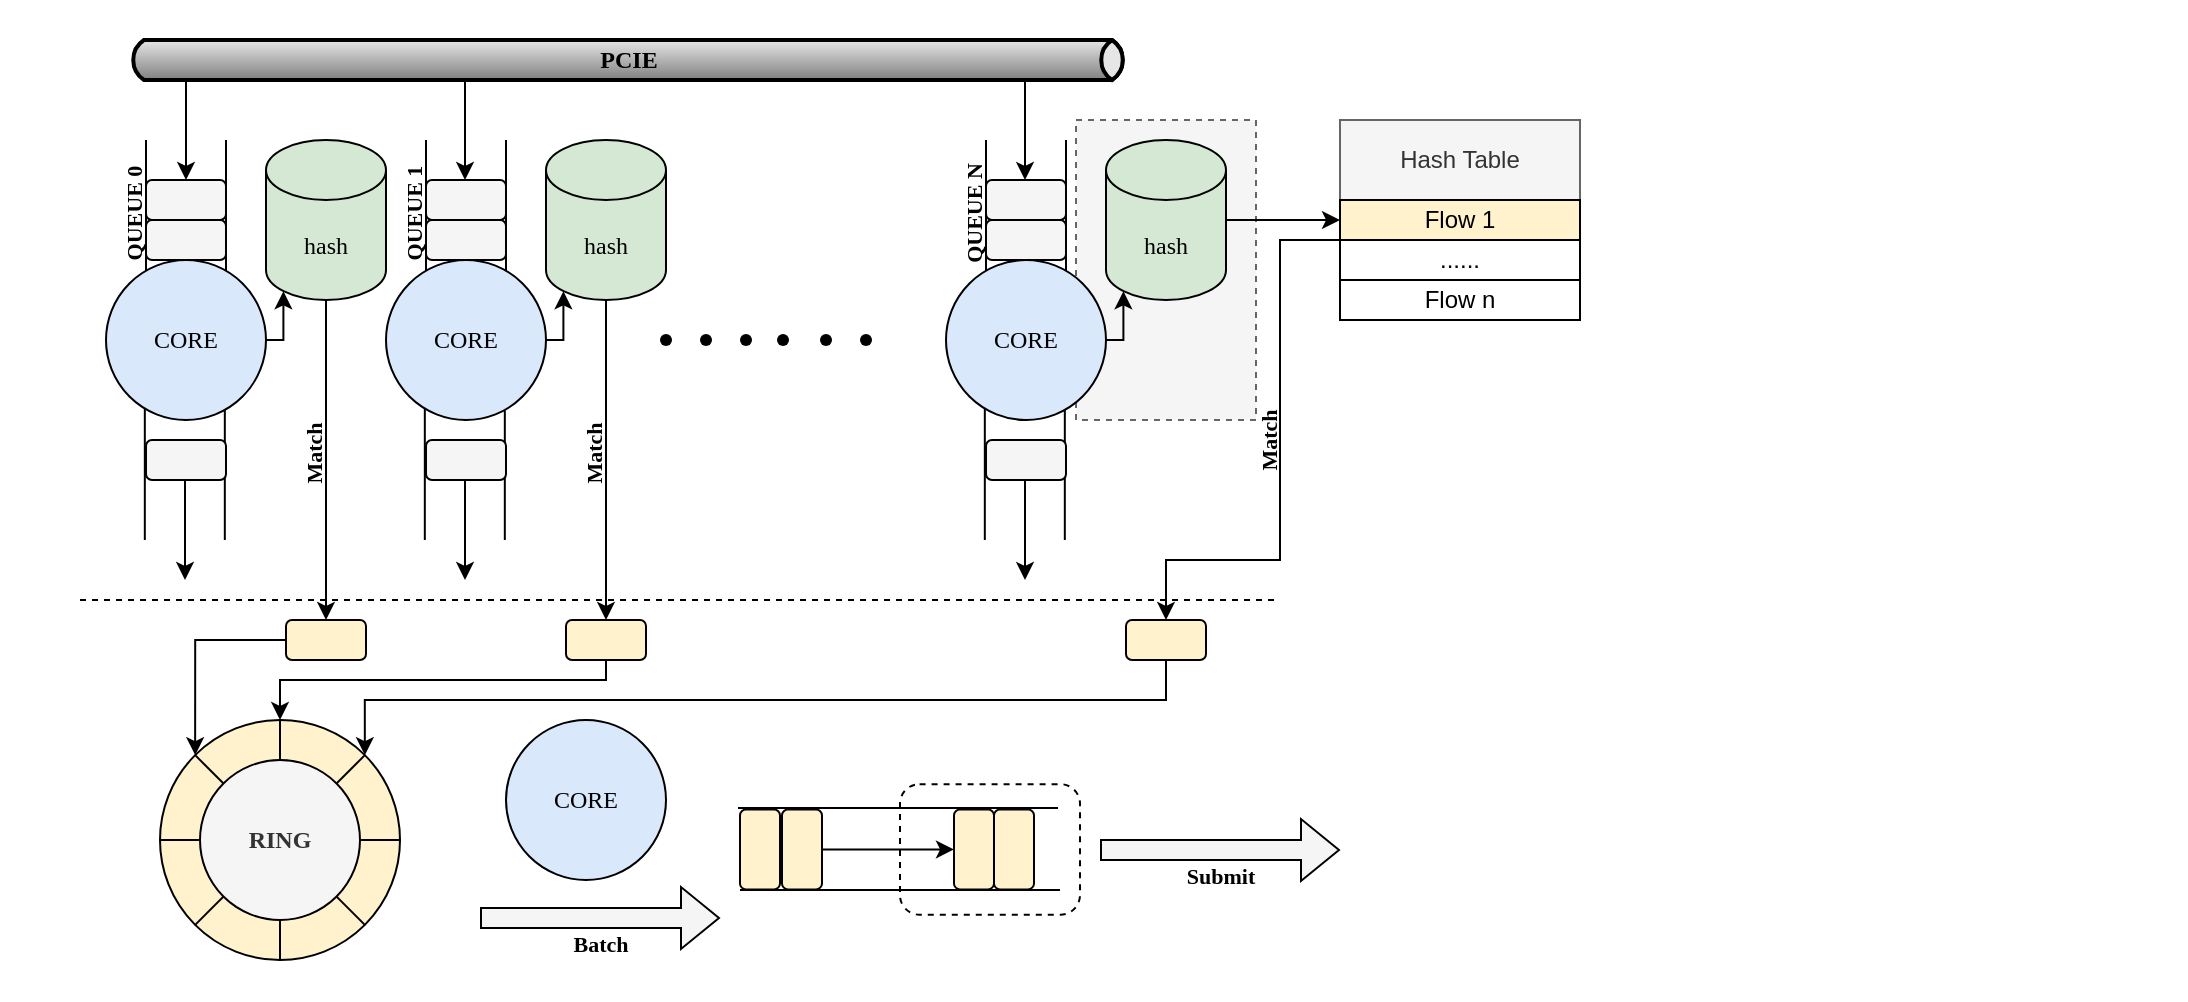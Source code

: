 <mxfile version="25.0.3">
  <diagram name="第 1 页" id="BEPfm012HWBrJYS6_Jwx">
    <mxGraphModel dx="2040" dy="776" grid="1" gridSize="10" guides="1" tooltips="1" connect="1" arrows="1" fold="1" page="1" pageScale="1" pageWidth="827" pageHeight="1169" math="0" shadow="0">
      <root>
        <mxCell id="0" />
        <mxCell id="1" parent="0" />
        <mxCell id="N_4I8nsSTLlN8Ah7Skwj-37" value="" style="group;fontFamily=Times New Roman;" parent="1" vertex="1" connectable="0">
          <mxGeometry x="-360" y="160" width="1093" height="500" as="geometry" />
        </mxCell>
        <mxCell id="A0dzTfghXdayMWGV7KRl-42" style="edgeStyle=orthogonalEdgeStyle;rounded=0;orthogonalLoop=1;jettySize=auto;html=1;exitX=1;exitY=0.5;exitDx=0;exitDy=0;" edge="1" parent="N_4I8nsSTLlN8Ah7Skwj-37" source="A0dzTfghXdayMWGV7KRl-41">
          <mxGeometry relative="1" as="geometry">
            <mxPoint x="540" y="425" as="targetPoint" />
          </mxGeometry>
        </mxCell>
        <mxCell id="A0dzTfghXdayMWGV7KRl-41" value="" style="rounded=1;whiteSpace=wrap;html=1;dashed=1;" vertex="1" parent="N_4I8nsSTLlN8Ah7Skwj-37">
          <mxGeometry x="450" y="392.07" width="90" height="65.29" as="geometry" />
        </mxCell>
        <mxCell id="A0dzTfghXdayMWGV7KRl-10" value="" style="rounded=0;whiteSpace=wrap;html=1;fillColor=#f5f5f5;strokeColor=#666666;fontColor=#333333;dashed=1;" vertex="1" parent="N_4I8nsSTLlN8Ah7Skwj-37">
          <mxGeometry x="538" y="60" width="90" height="150" as="geometry" />
        </mxCell>
        <mxCell id="gLAG2rnR0S7_-1BWrFD4-77" value="Match" style="edgeStyle=orthogonalEdgeStyle;rounded=0;orthogonalLoop=1;jettySize=auto;html=1;exitX=0.5;exitY=1;exitDx=0;exitDy=0;exitPerimeter=0;entryX=0.5;entryY=0;entryDx=0;entryDy=0;labelBackgroundColor=none;fontStyle=1;horizontal=0;verticalAlign=bottom;fontFamily=Times New Roman;" parent="N_4I8nsSTLlN8Ah7Skwj-37" source="gLAG2rnR0S7_-1BWrFD4-24" target="gLAG2rnR0S7_-1BWrFD4-75" edge="1">
          <mxGeometry relative="1" as="geometry" />
        </mxCell>
        <mxCell id="gLAG2rnR0S7_-1BWrFD4-24" value="hash" style="shape=cylinder3;whiteSpace=wrap;html=1;boundedLbl=1;backgroundOutline=1;size=15;fillColor=#d5e8d4;strokeColor=#000000;labelBackgroundColor=none;fontFamily=Times New Roman;" parent="N_4I8nsSTLlN8Ah7Skwj-37" vertex="1">
          <mxGeometry x="133" y="70" width="60" height="80" as="geometry" />
        </mxCell>
        <mxCell id="gLAG2rnR0S7_-1BWrFD4-42" value="QUEUE 0" style="endArrow=none;html=1;rounded=0;horizontal=0;verticalAlign=bottom;fontStyle=1;labelBackgroundColor=none;strokeColor=#000000;fontFamily=Times New Roman;" parent="N_4I8nsSTLlN8Ah7Skwj-37" edge="1">
          <mxGeometry width="50" height="50" relative="1" as="geometry">
            <mxPoint x="73" y="150" as="sourcePoint" />
            <mxPoint x="73" y="70" as="targetPoint" />
          </mxGeometry>
        </mxCell>
        <mxCell id="gLAG2rnR0S7_-1BWrFD4-43" value="" style="endArrow=none;html=1;rounded=0;labelBackgroundColor=none;strokeColor=#000000;fontFamily=Times New Roman;" parent="N_4I8nsSTLlN8Ah7Skwj-37" edge="1">
          <mxGeometry width="50" height="50" relative="1" as="geometry">
            <mxPoint x="113" y="150" as="sourcePoint" />
            <mxPoint x="113" y="70" as="targetPoint" />
          </mxGeometry>
        </mxCell>
        <mxCell id="gLAG2rnR0S7_-1BWrFD4-44" value="" style="endArrow=none;html=1;rounded=0;labelBackgroundColor=none;strokeColor=#000000;fontFamily=Times New Roman;" parent="N_4I8nsSTLlN8Ah7Skwj-37" edge="1">
          <mxGeometry width="50" height="50" relative="1" as="geometry">
            <mxPoint x="72.41" y="270" as="sourcePoint" />
            <mxPoint x="72.41" y="190" as="targetPoint" />
          </mxGeometry>
        </mxCell>
        <mxCell id="gLAG2rnR0S7_-1BWrFD4-45" value="" style="endArrow=none;html=1;rounded=0;labelBackgroundColor=none;strokeColor=#000000;fontFamily=Times New Roman;" parent="N_4I8nsSTLlN8Ah7Skwj-37" edge="1">
          <mxGeometry width="50" height="50" relative="1" as="geometry">
            <mxPoint x="112.41" y="270" as="sourcePoint" />
            <mxPoint x="112.41" y="190" as="targetPoint" />
          </mxGeometry>
        </mxCell>
        <mxCell id="gLAG2rnR0S7_-1BWrFD4-46" value="CORE" style="ellipse;whiteSpace=wrap;html=1;aspect=fixed;fillColor=#dae8fc;strokeColor=#000000;labelBackgroundColor=none;fontFamily=Times New Roman;" parent="N_4I8nsSTLlN8Ah7Skwj-37" vertex="1">
          <mxGeometry x="53" y="130" width="80" height="80" as="geometry" />
        </mxCell>
        <mxCell id="gLAG2rnR0S7_-1BWrFD4-47" value="" style="rounded=1;whiteSpace=wrap;html=1;fillColor=#f5f5f5;fontColor=#333333;strokeColor=#000000;labelBackgroundColor=none;fontFamily=Times New Roman;" parent="N_4I8nsSTLlN8Ah7Skwj-37" vertex="1">
          <mxGeometry x="73" y="220" width="40" height="20" as="geometry" />
        </mxCell>
        <mxCell id="gLAG2rnR0S7_-1BWrFD4-48" value="" style="rounded=1;whiteSpace=wrap;html=1;fillColor=#f5f5f5;fontColor=#333333;strokeColor=#000000;labelBackgroundColor=none;fontFamily=Times New Roman;" parent="N_4I8nsSTLlN8Ah7Skwj-37" vertex="1">
          <mxGeometry x="73" y="110" width="40" height="20" as="geometry" />
        </mxCell>
        <mxCell id="gLAG2rnR0S7_-1BWrFD4-49" value="" style="rounded=1;whiteSpace=wrap;html=1;fillColor=#f5f5f5;fontColor=#333333;strokeColor=#000000;labelBackgroundColor=none;fontFamily=Times New Roman;" parent="N_4I8nsSTLlN8Ah7Skwj-37" vertex="1">
          <mxGeometry x="73" y="90" width="40" height="20" as="geometry" />
        </mxCell>
        <mxCell id="gLAG2rnR0S7_-1BWrFD4-50" style="edgeStyle=orthogonalEdgeStyle;rounded=0;orthogonalLoop=1;jettySize=auto;html=1;exitX=1;exitY=0.5;exitDx=0;exitDy=0;entryX=0.145;entryY=1;entryDx=0;entryDy=-4.35;entryPerimeter=0;labelBackgroundColor=none;strokeColor=#000000;fontFamily=Times New Roman;" parent="N_4I8nsSTLlN8Ah7Skwj-37" source="gLAG2rnR0S7_-1BWrFD4-46" target="gLAG2rnR0S7_-1BWrFD4-24" edge="1">
          <mxGeometry relative="1" as="geometry" />
        </mxCell>
        <mxCell id="gLAG2rnR0S7_-1BWrFD4-51" value="" style="ellipse;whiteSpace=wrap;html=1;aspect=fixed;fillColor=#fff2cc;strokeColor=default;labelBackgroundColor=none;fontFamily=Times New Roman;" parent="N_4I8nsSTLlN8Ah7Skwj-37" vertex="1">
          <mxGeometry x="80" y="360" width="120" height="120" as="geometry" />
        </mxCell>
        <mxCell id="gLAG2rnR0S7_-1BWrFD4-52" value="" style="endArrow=none;html=1;rounded=0;exitX=0;exitY=0;exitDx=0;exitDy=0;entryX=1;entryY=1;entryDx=0;entryDy=0;labelBackgroundColor=none;strokeColor=default;fontFamily=Times New Roman;" parent="N_4I8nsSTLlN8Ah7Skwj-37" source="gLAG2rnR0S7_-1BWrFD4-51" target="gLAG2rnR0S7_-1BWrFD4-51" edge="1">
          <mxGeometry width="50" height="50" relative="1" as="geometry">
            <mxPoint x="241.5" y="250" as="sourcePoint" />
            <mxPoint x="291.5" y="200" as="targetPoint" />
          </mxGeometry>
        </mxCell>
        <mxCell id="gLAG2rnR0S7_-1BWrFD4-53" value="" style="endArrow=none;html=1;rounded=0;exitX=0;exitY=0.5;exitDx=0;exitDy=0;entryX=1;entryY=0.5;entryDx=0;entryDy=0;labelBackgroundColor=none;strokeColor=default;fontFamily=Times New Roman;" parent="N_4I8nsSTLlN8Ah7Skwj-37" source="gLAG2rnR0S7_-1BWrFD4-51" target="gLAG2rnR0S7_-1BWrFD4-51" edge="1">
          <mxGeometry width="50" height="50" relative="1" as="geometry">
            <mxPoint x="251.5" y="260" as="sourcePoint" />
            <mxPoint x="301.5" y="210" as="targetPoint" />
          </mxGeometry>
        </mxCell>
        <mxCell id="gLAG2rnR0S7_-1BWrFD4-54" value="" style="endArrow=none;html=1;rounded=0;exitX=0.5;exitY=0;exitDx=0;exitDy=0;entryX=0.5;entryY=1;entryDx=0;entryDy=0;labelBackgroundColor=none;strokeColor=default;fontFamily=Times New Roman;" parent="N_4I8nsSTLlN8Ah7Skwj-37" source="gLAG2rnR0S7_-1BWrFD4-51" target="gLAG2rnR0S7_-1BWrFD4-51" edge="1">
          <mxGeometry width="50" height="50" relative="1" as="geometry">
            <mxPoint x="251.5" y="260" as="sourcePoint" />
            <mxPoint x="301.5" y="210" as="targetPoint" />
          </mxGeometry>
        </mxCell>
        <mxCell id="gLAG2rnR0S7_-1BWrFD4-55" value="" style="endArrow=none;html=1;rounded=0;exitX=1;exitY=0;exitDx=0;exitDy=0;entryX=0;entryY=1;entryDx=0;entryDy=0;labelBackgroundColor=none;strokeColor=default;fontFamily=Times New Roman;" parent="N_4I8nsSTLlN8Ah7Skwj-37" source="gLAG2rnR0S7_-1BWrFD4-51" target="gLAG2rnR0S7_-1BWrFD4-51" edge="1">
          <mxGeometry width="50" height="50" relative="1" as="geometry">
            <mxPoint x="261.5" y="270" as="sourcePoint" />
            <mxPoint x="311.5" y="220" as="targetPoint" />
          </mxGeometry>
        </mxCell>
        <mxCell id="gLAG2rnR0S7_-1BWrFD4-56" value="RING" style="ellipse;whiteSpace=wrap;html=1;aspect=fixed;fillColor=#f5f5f5;fontColor=#333333;strokeColor=default;labelBackgroundColor=none;fontStyle=1;fontFamily=Times New Roman;" parent="N_4I8nsSTLlN8Ah7Skwj-37" vertex="1">
          <mxGeometry x="100" y="380" width="80" height="80" as="geometry" />
        </mxCell>
        <mxCell id="A0dzTfghXdayMWGV7KRl-34" style="edgeStyle=orthogonalEdgeStyle;rounded=0;orthogonalLoop=1;jettySize=auto;html=1;exitX=0;exitY=0.5;exitDx=0;exitDy=0;entryX=0;entryY=0;entryDx=0;entryDy=0;" edge="1" parent="N_4I8nsSTLlN8Ah7Skwj-37" source="gLAG2rnR0S7_-1BWrFD4-75" target="gLAG2rnR0S7_-1BWrFD4-51">
          <mxGeometry relative="1" as="geometry" />
        </mxCell>
        <mxCell id="gLAG2rnR0S7_-1BWrFD4-75" value="" style="rounded=1;whiteSpace=wrap;html=1;fillColor=#fff2cc;strokeColor=default;labelBackgroundColor=none;verticalAlign=top;labelPosition=center;verticalLabelPosition=bottom;align=center;fontFamily=Times New Roman;" parent="N_4I8nsSTLlN8Ah7Skwj-37" vertex="1">
          <mxGeometry x="143" y="310" width="40" height="20" as="geometry" />
        </mxCell>
        <mxCell id="gLAG2rnR0S7_-1BWrFD4-139" style="edgeStyle=orthogonalEdgeStyle;rounded=0;orthogonalLoop=1;jettySize=auto;html=1;exitX=0.5;exitY=1;exitDx=0;exitDy=0;exitPerimeter=0;labelBackgroundColor=none;fontFamily=Times New Roman;" parent="N_4I8nsSTLlN8Ah7Skwj-37" edge="1">
          <mxGeometry relative="1" as="geometry">
            <mxPoint x="450" y="359.71" as="targetPoint" />
            <mxPoint x="450" y="359.71" as="sourcePoint" />
          </mxGeometry>
        </mxCell>
        <mxCell id="gLAG2rnR0S7_-1BWrFD4-78" value="hash" style="shape=cylinder3;whiteSpace=wrap;html=1;boundedLbl=1;backgroundOutline=1;size=15;fillColor=#d5e8d4;strokeColor=#000000;labelBackgroundColor=none;fontFamily=Times New Roman;" parent="N_4I8nsSTLlN8Ah7Skwj-37" vertex="1">
          <mxGeometry x="273" y="70" width="60" height="80" as="geometry" />
        </mxCell>
        <mxCell id="gLAG2rnR0S7_-1BWrFD4-79" value="&lt;span style=&quot;color: rgb(0, 0, 0); font-size: 11px; font-variant-ligatures: normal; font-variant-caps: normal; letter-spacing: normal; orphans: 2; text-align: center; text-indent: 0px; text-transform: none; widows: 2; word-spacing: 0px; -webkit-text-stroke-width: 0px; white-space: nowrap; text-decoration-thickness: initial; text-decoration-style: initial; text-decoration-color: initial; float: none; display: inline !important;&quot;&gt;QUEUE 1&lt;/span&gt;" style="endArrow=none;html=1;rounded=0;horizontal=0;labelBackgroundColor=none;fontStyle=1;verticalAlign=bottom;strokeColor=#000000;fontFamily=Times New Roman;" parent="N_4I8nsSTLlN8Ah7Skwj-37" edge="1">
          <mxGeometry width="50" height="50" relative="1" as="geometry">
            <mxPoint x="213" y="150" as="sourcePoint" />
            <mxPoint x="213" y="70" as="targetPoint" />
          </mxGeometry>
        </mxCell>
        <mxCell id="gLAG2rnR0S7_-1BWrFD4-80" value="" style="endArrow=none;html=1;rounded=0;labelBackgroundColor=none;strokeColor=#000000;fontFamily=Times New Roman;" parent="N_4I8nsSTLlN8Ah7Skwj-37" edge="1">
          <mxGeometry width="50" height="50" relative="1" as="geometry">
            <mxPoint x="253" y="150" as="sourcePoint" />
            <mxPoint x="253" y="70" as="targetPoint" />
          </mxGeometry>
        </mxCell>
        <mxCell id="gLAG2rnR0S7_-1BWrFD4-81" value="" style="endArrow=none;html=1;rounded=0;labelBackgroundColor=none;strokeColor=#000000;fontFamily=Times New Roman;" parent="N_4I8nsSTLlN8Ah7Skwj-37" edge="1">
          <mxGeometry width="50" height="50" relative="1" as="geometry">
            <mxPoint x="212.41" y="270" as="sourcePoint" />
            <mxPoint x="212.41" y="190" as="targetPoint" />
          </mxGeometry>
        </mxCell>
        <mxCell id="gLAG2rnR0S7_-1BWrFD4-82" value="" style="endArrow=none;html=1;rounded=0;labelBackgroundColor=none;strokeColor=#000000;fontFamily=Times New Roman;" parent="N_4I8nsSTLlN8Ah7Skwj-37" edge="1">
          <mxGeometry width="50" height="50" relative="1" as="geometry">
            <mxPoint x="252.41" y="270" as="sourcePoint" />
            <mxPoint x="252.41" y="190" as="targetPoint" />
          </mxGeometry>
        </mxCell>
        <mxCell id="gLAG2rnR0S7_-1BWrFD4-83" value="CORE" style="ellipse;whiteSpace=wrap;html=1;aspect=fixed;fillColor=#dae8fc;strokeColor=#000000;labelBackgroundColor=none;fontFamily=Times New Roman;" parent="N_4I8nsSTLlN8Ah7Skwj-37" vertex="1">
          <mxGeometry x="193" y="130" width="80" height="80" as="geometry" />
        </mxCell>
        <mxCell id="gLAG2rnR0S7_-1BWrFD4-84" value="" style="rounded=1;whiteSpace=wrap;html=1;fillColor=#f5f5f5;fontColor=#333333;strokeColor=#000000;labelBackgroundColor=none;fontFamily=Times New Roman;" parent="N_4I8nsSTLlN8Ah7Skwj-37" vertex="1">
          <mxGeometry x="213" y="220" width="40" height="20" as="geometry" />
        </mxCell>
        <mxCell id="gLAG2rnR0S7_-1BWrFD4-85" value="" style="rounded=1;whiteSpace=wrap;html=1;fillColor=#f5f5f5;fontColor=#333333;strokeColor=#000000;labelBackgroundColor=none;fontFamily=Times New Roman;" parent="N_4I8nsSTLlN8Ah7Skwj-37" vertex="1">
          <mxGeometry x="213" y="110" width="40" height="20" as="geometry" />
        </mxCell>
        <mxCell id="gLAG2rnR0S7_-1BWrFD4-86" value="" style="rounded=1;whiteSpace=wrap;html=1;fillColor=#f5f5f5;fontColor=#333333;strokeColor=#000000;labelBackgroundColor=none;fontFamily=Times New Roman;" parent="N_4I8nsSTLlN8Ah7Skwj-37" vertex="1">
          <mxGeometry x="213" y="90" width="40" height="20" as="geometry" />
        </mxCell>
        <mxCell id="gLAG2rnR0S7_-1BWrFD4-87" style="edgeStyle=orthogonalEdgeStyle;rounded=0;orthogonalLoop=1;jettySize=auto;html=1;exitX=1;exitY=0.5;exitDx=0;exitDy=0;entryX=0.145;entryY=1;entryDx=0;entryDy=-4.35;entryPerimeter=0;labelBackgroundColor=none;strokeColor=#000000;fontFamily=Times New Roman;" parent="N_4I8nsSTLlN8Ah7Skwj-37" source="gLAG2rnR0S7_-1BWrFD4-83" target="gLAG2rnR0S7_-1BWrFD4-78" edge="1">
          <mxGeometry relative="1" as="geometry" />
        </mxCell>
        <mxCell id="A0dzTfghXdayMWGV7KRl-32" style="edgeStyle=orthogonalEdgeStyle;rounded=0;orthogonalLoop=1;jettySize=auto;html=1;exitX=1;exitY=0.5;exitDx=0;exitDy=0;exitPerimeter=0;entryX=0;entryY=0.5;entryDx=0;entryDy=0;" edge="1" parent="N_4I8nsSTLlN8Ah7Skwj-37" source="gLAG2rnR0S7_-1BWrFD4-109" target="A0dzTfghXdayMWGV7KRl-18">
          <mxGeometry relative="1" as="geometry" />
        </mxCell>
        <mxCell id="gLAG2rnR0S7_-1BWrFD4-109" value="hash" style="shape=cylinder3;whiteSpace=wrap;html=1;boundedLbl=1;backgroundOutline=1;size=15;fillColor=#d5e8d4;strokeColor=#000000;labelBackgroundColor=none;fontFamily=Times New Roman;" parent="N_4I8nsSTLlN8Ah7Skwj-37" vertex="1">
          <mxGeometry x="553" y="70" width="60" height="80" as="geometry" />
        </mxCell>
        <mxCell id="gLAG2rnR0S7_-1BWrFD4-110" value="&lt;span style=&quot;color: rgb(0, 0, 0); font-size: 11px; font-style: normal; font-variant-ligatures: normal; font-variant-caps: normal; letter-spacing: normal; orphans: 2; text-align: center; text-indent: 0px; text-transform: none; widows: 2; word-spacing: 0px; -webkit-text-stroke-width: 0px; white-space: nowrap; text-decoration-thickness: initial; text-decoration-style: initial; text-decoration-color: initial; float: none; display: inline !important;&quot;&gt;QUEUE N&lt;/span&gt;" style="endArrow=none;html=1;rounded=0;horizontal=0;fontStyle=1;verticalAlign=bottom;labelBackgroundColor=none;strokeColor=#000000;fontFamily=Times New Roman;" parent="N_4I8nsSTLlN8Ah7Skwj-37" edge="1">
          <mxGeometry width="50" height="50" relative="1" as="geometry">
            <mxPoint x="493" y="150" as="sourcePoint" />
            <mxPoint x="493" y="70" as="targetPoint" />
          </mxGeometry>
        </mxCell>
        <mxCell id="gLAG2rnR0S7_-1BWrFD4-111" value="" style="endArrow=none;html=1;rounded=0;labelBackgroundColor=none;strokeColor=#000000;fontFamily=Times New Roman;" parent="N_4I8nsSTLlN8Ah7Skwj-37" edge="1">
          <mxGeometry width="50" height="50" relative="1" as="geometry">
            <mxPoint x="533" y="150" as="sourcePoint" />
            <mxPoint x="533" y="70" as="targetPoint" />
          </mxGeometry>
        </mxCell>
        <mxCell id="gLAG2rnR0S7_-1BWrFD4-112" value="" style="endArrow=none;html=1;rounded=0;labelBackgroundColor=none;strokeColor=#000000;fontFamily=Times New Roman;" parent="N_4I8nsSTLlN8Ah7Skwj-37" edge="1">
          <mxGeometry width="50" height="50" relative="1" as="geometry">
            <mxPoint x="492.41" y="270" as="sourcePoint" />
            <mxPoint x="492.41" y="190" as="targetPoint" />
          </mxGeometry>
        </mxCell>
        <mxCell id="gLAG2rnR0S7_-1BWrFD4-113" value="" style="endArrow=none;html=1;rounded=0;labelBackgroundColor=none;strokeColor=#000000;fontFamily=Times New Roman;" parent="N_4I8nsSTLlN8Ah7Skwj-37" edge="1">
          <mxGeometry width="50" height="50" relative="1" as="geometry">
            <mxPoint x="532.41" y="270" as="sourcePoint" />
            <mxPoint x="532.41" y="190" as="targetPoint" />
          </mxGeometry>
        </mxCell>
        <mxCell id="gLAG2rnR0S7_-1BWrFD4-114" value="CORE" style="ellipse;whiteSpace=wrap;html=1;aspect=fixed;fillColor=#dae8fc;strokeColor=#000000;labelBackgroundColor=none;fontFamily=Times New Roman;" parent="N_4I8nsSTLlN8Ah7Skwj-37" vertex="1">
          <mxGeometry x="473" y="130" width="80" height="80" as="geometry" />
        </mxCell>
        <mxCell id="gLAG2rnR0S7_-1BWrFD4-115" value="" style="rounded=1;whiteSpace=wrap;html=1;fillColor=#f5f5f5;fontColor=#333333;strokeColor=#000000;labelBackgroundColor=none;fontFamily=Times New Roman;" parent="N_4I8nsSTLlN8Ah7Skwj-37" vertex="1">
          <mxGeometry x="493" y="220" width="40" height="20" as="geometry" />
        </mxCell>
        <mxCell id="gLAG2rnR0S7_-1BWrFD4-116" value="" style="rounded=1;whiteSpace=wrap;html=1;fillColor=#f5f5f5;fontColor=#333333;strokeColor=#000000;labelBackgroundColor=none;fontFamily=Times New Roman;" parent="N_4I8nsSTLlN8Ah7Skwj-37" vertex="1">
          <mxGeometry x="493" y="110" width="40" height="20" as="geometry" />
        </mxCell>
        <mxCell id="gLAG2rnR0S7_-1BWrFD4-117" value="" style="rounded=1;whiteSpace=wrap;html=1;fillColor=#f5f5f5;fontColor=#333333;strokeColor=#000000;labelBackgroundColor=none;fontFamily=Times New Roman;" parent="N_4I8nsSTLlN8Ah7Skwj-37" vertex="1">
          <mxGeometry x="493" y="90" width="40" height="20" as="geometry" />
        </mxCell>
        <mxCell id="gLAG2rnR0S7_-1BWrFD4-118" style="edgeStyle=orthogonalEdgeStyle;rounded=0;orthogonalLoop=1;jettySize=auto;html=1;exitX=1;exitY=0.5;exitDx=0;exitDy=0;entryX=0.145;entryY=1;entryDx=0;entryDy=-4.35;entryPerimeter=0;labelBackgroundColor=none;strokeColor=#000000;fontFamily=Times New Roman;" parent="N_4I8nsSTLlN8Ah7Skwj-37" source="gLAG2rnR0S7_-1BWrFD4-114" target="gLAG2rnR0S7_-1BWrFD4-109" edge="1">
          <mxGeometry relative="1" as="geometry" />
        </mxCell>
        <mxCell id="gLAG2rnR0S7_-1BWrFD4-119" value="" style="group;labelBackgroundColor=none;strokeColor=none;fontFamily=Times New Roman;" parent="N_4I8nsSTLlN8Ah7Skwj-37" vertex="1" connectable="0">
          <mxGeometry x="323" y="160" width="120" height="20" as="geometry" />
        </mxCell>
        <mxCell id="gLAG2rnR0S7_-1BWrFD4-120" value="" style="shape=waypoint;sketch=0;fillStyle=solid;size=6;pointerEvents=1;points=[];fillColor=none;resizable=0;rotatable=0;perimeter=centerPerimeter;snapToPoint=1;labelBackgroundColor=none;strokeColor=#000000;fontFamily=Times New Roman;" parent="gLAG2rnR0S7_-1BWrFD4-119" vertex="1">
          <mxGeometry x="20" width="20" height="20" as="geometry" />
        </mxCell>
        <mxCell id="gLAG2rnR0S7_-1BWrFD4-121" value="" style="shape=waypoint;sketch=0;fillStyle=solid;size=6;pointerEvents=1;points=[];fillColor=none;resizable=0;rotatable=0;perimeter=centerPerimeter;snapToPoint=1;labelBackgroundColor=none;strokeColor=#000000;fontFamily=Times New Roman;" parent="gLAG2rnR0S7_-1BWrFD4-119" vertex="1">
          <mxGeometry x="40" width="20" height="20" as="geometry" />
        </mxCell>
        <mxCell id="gLAG2rnR0S7_-1BWrFD4-122" value="" style="shape=waypoint;sketch=0;fillStyle=solid;size=6;pointerEvents=1;points=[];fillColor=none;resizable=0;rotatable=0;perimeter=centerPerimeter;snapToPoint=1;labelBackgroundColor=none;strokeColor=#000000;fontFamily=Times New Roman;" parent="gLAG2rnR0S7_-1BWrFD4-119" vertex="1">
          <mxGeometry x="58.5" width="20" height="20" as="geometry" />
        </mxCell>
        <mxCell id="gLAG2rnR0S7_-1BWrFD4-123" value="" style="shape=waypoint;sketch=0;fillStyle=solid;size=6;pointerEvents=1;points=[];fillColor=none;resizable=0;rotatable=0;perimeter=centerPerimeter;snapToPoint=1;labelBackgroundColor=none;strokeColor=#000000;fontFamily=Times New Roman;" parent="gLAG2rnR0S7_-1BWrFD4-119" vertex="1">
          <mxGeometry x="80" width="20" height="20" as="geometry" />
        </mxCell>
        <mxCell id="gLAG2rnR0S7_-1BWrFD4-124" value="" style="shape=waypoint;sketch=0;fillStyle=solid;size=6;pointerEvents=1;points=[];fillColor=none;resizable=0;rotatable=0;perimeter=centerPerimeter;snapToPoint=1;labelBackgroundColor=none;strokeColor=#000000;fontFamily=Times New Roman;" parent="gLAG2rnR0S7_-1BWrFD4-119" vertex="1">
          <mxGeometry x="100" width="20" height="20" as="geometry" />
        </mxCell>
        <mxCell id="gLAG2rnR0S7_-1BWrFD4-125" value="" style="shape=waypoint;sketch=0;fillStyle=solid;size=6;pointerEvents=1;points=[];fillColor=none;resizable=0;rotatable=0;perimeter=centerPerimeter;snapToPoint=1;labelBackgroundColor=none;strokeColor=#000000;fontFamily=Times New Roman;" parent="gLAG2rnR0S7_-1BWrFD4-119" vertex="1">
          <mxGeometry width="20" height="20" as="geometry" />
        </mxCell>
        <mxCell id="gLAG2rnR0S7_-1BWrFD4-130" value="" style="endArrow=classic;html=1;rounded=0;entryX=0.5;entryY=0;entryDx=0;entryDy=0;labelBackgroundColor=none;fontFamily=Times New Roman;" parent="N_4I8nsSTLlN8Ah7Skwj-37" target="gLAG2rnR0S7_-1BWrFD4-49" edge="1">
          <mxGeometry width="50" height="50" relative="1" as="geometry">
            <mxPoint x="93" y="40" as="sourcePoint" />
            <mxPoint x="440" y="160" as="targetPoint" />
          </mxGeometry>
        </mxCell>
        <mxCell id="gLAG2rnR0S7_-1BWrFD4-132" value="" style="endArrow=classic;html=1;rounded=0;entryX=0.5;entryY=0;entryDx=0;entryDy=0;labelBackgroundColor=none;fontFamily=Times New Roman;" parent="N_4I8nsSTLlN8Ah7Skwj-37" edge="1">
          <mxGeometry width="50" height="50" relative="1" as="geometry">
            <mxPoint x="232.5" y="40" as="sourcePoint" />
            <mxPoint x="232.5" y="90" as="targetPoint" />
          </mxGeometry>
        </mxCell>
        <mxCell id="gLAG2rnR0S7_-1BWrFD4-133" value="" style="endArrow=classic;html=1;rounded=0;entryX=0.5;entryY=0;entryDx=0;entryDy=0;labelBackgroundColor=none;fontFamily=Times New Roman;" parent="N_4I8nsSTLlN8Ah7Skwj-37" edge="1">
          <mxGeometry width="50" height="50" relative="1" as="geometry">
            <mxPoint x="512.5" y="40" as="sourcePoint" />
            <mxPoint x="512.5" y="90" as="targetPoint" />
          </mxGeometry>
        </mxCell>
        <mxCell id="gLAG2rnR0S7_-1BWrFD4-135" value="" style="endArrow=classic;html=1;rounded=0;entryX=0.5;entryY=0;entryDx=0;entryDy=0;labelBackgroundColor=none;fontFamily=Times New Roman;" parent="N_4I8nsSTLlN8Ah7Skwj-37" edge="1">
          <mxGeometry width="50" height="50" relative="1" as="geometry">
            <mxPoint x="92.5" y="240" as="sourcePoint" />
            <mxPoint x="92.5" y="290" as="targetPoint" />
          </mxGeometry>
        </mxCell>
        <mxCell id="gLAG2rnR0S7_-1BWrFD4-136" value="" style="endArrow=classic;html=1;rounded=0;entryX=0.5;entryY=0;entryDx=0;entryDy=0;labelBackgroundColor=none;fontFamily=Times New Roman;" parent="N_4I8nsSTLlN8Ah7Skwj-37" edge="1">
          <mxGeometry width="50" height="50" relative="1" as="geometry">
            <mxPoint x="232.5" y="240" as="sourcePoint" />
            <mxPoint x="232.5" y="290" as="targetPoint" />
          </mxGeometry>
        </mxCell>
        <mxCell id="gLAG2rnR0S7_-1BWrFD4-137" value="" style="endArrow=classic;html=1;rounded=0;entryX=0.5;entryY=0;entryDx=0;entryDy=0;labelBackgroundColor=none;fontFamily=Times New Roman;" parent="N_4I8nsSTLlN8Ah7Skwj-37" edge="1">
          <mxGeometry width="50" height="50" relative="1" as="geometry">
            <mxPoint x="512.5" y="240" as="sourcePoint" />
            <mxPoint x="512.5" y="290" as="targetPoint" />
          </mxGeometry>
        </mxCell>
        <mxCell id="gLAG2rnR0S7_-1BWrFD4-142" value="Match" style="edgeStyle=orthogonalEdgeStyle;rounded=0;orthogonalLoop=1;jettySize=auto;html=1;exitX=0.5;exitY=1;exitDx=0;exitDy=0;exitPerimeter=0;labelBackgroundColor=none;fontStyle=1;horizontal=0;verticalAlign=bottom;fontFamily=Times New Roman;" parent="N_4I8nsSTLlN8Ah7Skwj-37" source="gLAG2rnR0S7_-1BWrFD4-78" target="gLAG2rnR0S7_-1BWrFD4-140" edge="1">
          <mxGeometry relative="1" as="geometry">
            <mxPoint x="303" y="310" as="targetPoint" />
            <mxPoint x="303" y="150" as="sourcePoint" />
          </mxGeometry>
        </mxCell>
        <mxCell id="A0dzTfghXdayMWGV7KRl-36" style="edgeStyle=orthogonalEdgeStyle;rounded=0;orthogonalLoop=1;jettySize=auto;html=1;exitX=0.5;exitY=1;exitDx=0;exitDy=0;entryX=0.5;entryY=0;entryDx=0;entryDy=0;" edge="1" parent="N_4I8nsSTLlN8Ah7Skwj-37" source="gLAG2rnR0S7_-1BWrFD4-140" target="gLAG2rnR0S7_-1BWrFD4-51">
          <mxGeometry relative="1" as="geometry">
            <Array as="points">
              <mxPoint x="303" y="340" />
              <mxPoint x="140" y="340" />
            </Array>
          </mxGeometry>
        </mxCell>
        <mxCell id="gLAG2rnR0S7_-1BWrFD4-140" value="" style="rounded=1;whiteSpace=wrap;html=1;fillColor=#fff2cc;strokeColor=default;labelBackgroundColor=none;labelPosition=center;verticalLabelPosition=bottom;align=center;verticalAlign=top;fontFamily=Times New Roman;" parent="N_4I8nsSTLlN8Ah7Skwj-37" vertex="1">
          <mxGeometry x="283" y="310" width="40" height="20" as="geometry" />
        </mxCell>
        <mxCell id="gLAG2rnR0S7_-1BWrFD4-150" value="" style="endArrow=none;html=1;rounded=0;labelBackgroundColor=none;fontFamily=Times New Roman;" parent="N_4I8nsSTLlN8Ah7Skwj-37" edge="1">
          <mxGeometry width="50" height="50" relative="1" as="geometry">
            <mxPoint x="369" y="404.0" as="sourcePoint" />
            <mxPoint x="529" y="404.0" as="targetPoint" />
          </mxGeometry>
        </mxCell>
        <mxCell id="gLAG2rnR0S7_-1BWrFD4-151" value="" style="endArrow=none;html=1;rounded=0;labelBackgroundColor=none;fontFamily=Times New Roman;" parent="N_4I8nsSTLlN8Ah7Skwj-37" edge="1">
          <mxGeometry width="50" height="50" relative="1" as="geometry">
            <mxPoint x="370" y="445.0" as="sourcePoint" />
            <mxPoint x="530" y="445.0" as="targetPoint" />
          </mxGeometry>
        </mxCell>
        <mxCell id="N_4I8nsSTLlN8Ah7Skwj-22" style="edgeStyle=orthogonalEdgeStyle;rounded=0;orthogonalLoop=1;jettySize=auto;html=1;exitX=0.5;exitY=0;exitDx=0;exitDy=0;entryX=0.5;entryY=1;entryDx=0;entryDy=0;labelBackgroundColor=none;fontFamily=Times New Roman;" parent="N_4I8nsSTLlN8Ah7Skwj-37" source="gLAG2rnR0S7_-1BWrFD4-160" target="gLAG2rnR0S7_-1BWrFD4-161" edge="1">
          <mxGeometry relative="1" as="geometry" />
        </mxCell>
        <mxCell id="gLAG2rnR0S7_-1BWrFD4-160" value="" style="rounded=1;whiteSpace=wrap;html=1;rotation=90;fillColor=#fff2cc;strokeColor=default;labelBackgroundColor=none;fontFamily=Times New Roman;" parent="N_4I8nsSTLlN8Ah7Skwj-37" vertex="1">
          <mxGeometry x="381" y="414.71" width="40" height="20" as="geometry" />
        </mxCell>
        <mxCell id="gLAG2rnR0S7_-1BWrFD4-167" value="Batch" style="shape=flexArrow;endArrow=classic;html=1;rounded=0;verticalAlign=top;labelBackgroundColor=none;fontStyle=1;fillColor=#f5f5f5;strokeColor=default;fontFamily=Times New Roman;" parent="N_4I8nsSTLlN8Ah7Skwj-37" edge="1">
          <mxGeometry width="50" height="50" relative="1" as="geometry">
            <mxPoint x="240" y="459" as="sourcePoint" />
            <mxPoint x="360" y="459" as="targetPoint" />
          </mxGeometry>
        </mxCell>
        <mxCell id="gLAG2rnR0S7_-1BWrFD4-161" value="" style="rounded=1;whiteSpace=wrap;html=1;rotation=90;fillColor=#fff2cc;strokeColor=default;labelBackgroundColor=none;fontFamily=Times New Roman;" parent="N_4I8nsSTLlN8Ah7Skwj-37" vertex="1">
          <mxGeometry x="467" y="414.71" width="40" height="20" as="geometry" />
        </mxCell>
        <mxCell id="gLAG2rnR0S7_-1BWrFD4-162" value="" style="rounded=1;whiteSpace=wrap;html=1;rotation=90;fillColor=#fff2cc;strokeColor=default;labelBackgroundColor=none;fontFamily=Times New Roman;" parent="N_4I8nsSTLlN8Ah7Skwj-37" vertex="1">
          <mxGeometry x="360" y="414.71" width="40" height="20" as="geometry" />
        </mxCell>
        <mxCell id="gLAG2rnR0S7_-1BWrFD4-163" value="" style="rounded=1;whiteSpace=wrap;html=1;rotation=90;fillColor=#fff2cc;strokeColor=default;labelBackgroundColor=none;fontFamily=Times New Roman;" parent="N_4I8nsSTLlN8Ah7Skwj-37" vertex="1">
          <mxGeometry x="487" y="414.71" width="40" height="20" as="geometry" />
        </mxCell>
        <mxCell id="N_4I8nsSTLlN8Ah7Skwj-25" value="&lt;font style=&quot;font-size: 12px;&quot;&gt;PCIE&lt;/font&gt;" style="strokeWidth=2;strokeColor=#000000;dashed=0;align=center;html=1;fontSize=12;shape=mxgraph.eip.messageChannel;fontStyle=1;labelBackgroundColor=none;fontFamily=Times New Roman;" parent="N_4I8nsSTLlN8Ah7Skwj-37" vertex="1">
          <mxGeometry x="64" y="20" width="500" height="20" as="geometry" />
        </mxCell>
        <mxCell id="N_4I8nsSTLlN8Ah7Skwj-28" value="Match" style="edgeStyle=orthogonalEdgeStyle;rounded=0;orthogonalLoop=1;jettySize=auto;html=1;exitX=0;exitY=0.5;exitDx=0;exitDy=0;labelBackgroundColor=none;fontStyle=1;verticalAlign=bottom;horizontal=0;fontFamily=Times New Roman;entryX=0.5;entryY=0;entryDx=0;entryDy=0;" parent="N_4I8nsSTLlN8Ah7Skwj-37" edge="1" target="A0dzTfghXdayMWGV7KRl-28" source="A0dzTfghXdayMWGV7KRl-19">
          <mxGeometry relative="1" as="geometry">
            <mxPoint x="582.5" y="330" as="targetPoint" />
            <mxPoint x="582.5" y="150" as="sourcePoint" />
            <Array as="points">
              <mxPoint x="670" y="120" />
              <mxPoint x="640" y="120" />
              <mxPoint x="640" y="280" />
              <mxPoint x="583" y="280" />
            </Array>
          </mxGeometry>
        </mxCell>
        <mxCell id="A0dzTfghXdayMWGV7KRl-17" value="Hash Table" style="rounded=0;whiteSpace=wrap;html=1;fillColor=#f5f5f5;fontColor=#333333;strokeColor=#666666;" vertex="1" parent="N_4I8nsSTLlN8Ah7Skwj-37">
          <mxGeometry x="670" y="60" width="120" height="40" as="geometry" />
        </mxCell>
        <mxCell id="A0dzTfghXdayMWGV7KRl-18" value="Flow 1" style="rounded=0;whiteSpace=wrap;html=1;fillColor=#fff2cc;strokeColor=#000000;" vertex="1" parent="N_4I8nsSTLlN8Ah7Skwj-37">
          <mxGeometry x="670" y="100" width="120" height="20" as="geometry" />
        </mxCell>
        <mxCell id="A0dzTfghXdayMWGV7KRl-19" value="......" style="rounded=0;whiteSpace=wrap;html=1;" vertex="1" parent="N_4I8nsSTLlN8Ah7Skwj-37">
          <mxGeometry x="670" y="120" width="120" height="20" as="geometry" />
        </mxCell>
        <mxCell id="A0dzTfghXdayMWGV7KRl-21" value="Flow n" style="rounded=0;whiteSpace=wrap;html=1;" vertex="1" parent="N_4I8nsSTLlN8Ah7Skwj-37">
          <mxGeometry x="670" y="140" width="120" height="20" as="geometry" />
        </mxCell>
        <mxCell id="A0dzTfghXdayMWGV7KRl-37" style="edgeStyle=orthogonalEdgeStyle;rounded=0;orthogonalLoop=1;jettySize=auto;html=1;exitX=0.5;exitY=1;exitDx=0;exitDy=0;entryX=1;entryY=0;entryDx=0;entryDy=0;" edge="1" parent="N_4I8nsSTLlN8Ah7Skwj-37" source="A0dzTfghXdayMWGV7KRl-28" target="gLAG2rnR0S7_-1BWrFD4-51">
          <mxGeometry relative="1" as="geometry">
            <Array as="points">
              <mxPoint x="583" y="350" />
              <mxPoint x="182" y="350" />
            </Array>
          </mxGeometry>
        </mxCell>
        <mxCell id="A0dzTfghXdayMWGV7KRl-28" value="" style="rounded=1;whiteSpace=wrap;html=1;fillColor=#fff2cc;strokeColor=default;labelBackgroundColor=none;labelPosition=center;verticalLabelPosition=bottom;align=center;verticalAlign=top;fontFamily=Times New Roman;" vertex="1" parent="N_4I8nsSTLlN8Ah7Skwj-37">
          <mxGeometry x="563" y="310" width="40" height="20" as="geometry" />
        </mxCell>
        <mxCell id="A0dzTfghXdayMWGV7KRl-38" value="CORE" style="ellipse;whiteSpace=wrap;html=1;aspect=fixed;fillColor=#dae8fc;strokeColor=#000000;labelBackgroundColor=none;fontFamily=Times New Roman;" vertex="1" parent="N_4I8nsSTLlN8Ah7Skwj-37">
          <mxGeometry x="253" y="360" width="80" height="80" as="geometry" />
        </mxCell>
        <mxCell id="A0dzTfghXdayMWGV7KRl-43" value="Submit" style="shape=flexArrow;endArrow=classic;html=1;rounded=0;verticalAlign=top;labelBackgroundColor=none;fontStyle=1;fillColor=#f5f5f5;strokeColor=default;fontFamily=Times New Roman;" edge="1" parent="N_4I8nsSTLlN8Ah7Skwj-37">
          <mxGeometry width="50" height="50" relative="1" as="geometry">
            <mxPoint x="550" y="425" as="sourcePoint" />
            <mxPoint x="670" y="425" as="targetPoint" />
          </mxGeometry>
        </mxCell>
        <mxCell id="A0dzTfghXdayMWGV7KRl-39" value="" style="endArrow=none;html=1;rounded=0;dashed=1;" edge="1" parent="1">
          <mxGeometry width="50" height="50" relative="1" as="geometry">
            <mxPoint x="-320" y="460" as="sourcePoint" />
            <mxPoint x="280" y="460" as="targetPoint" />
          </mxGeometry>
        </mxCell>
      </root>
    </mxGraphModel>
  </diagram>
</mxfile>
